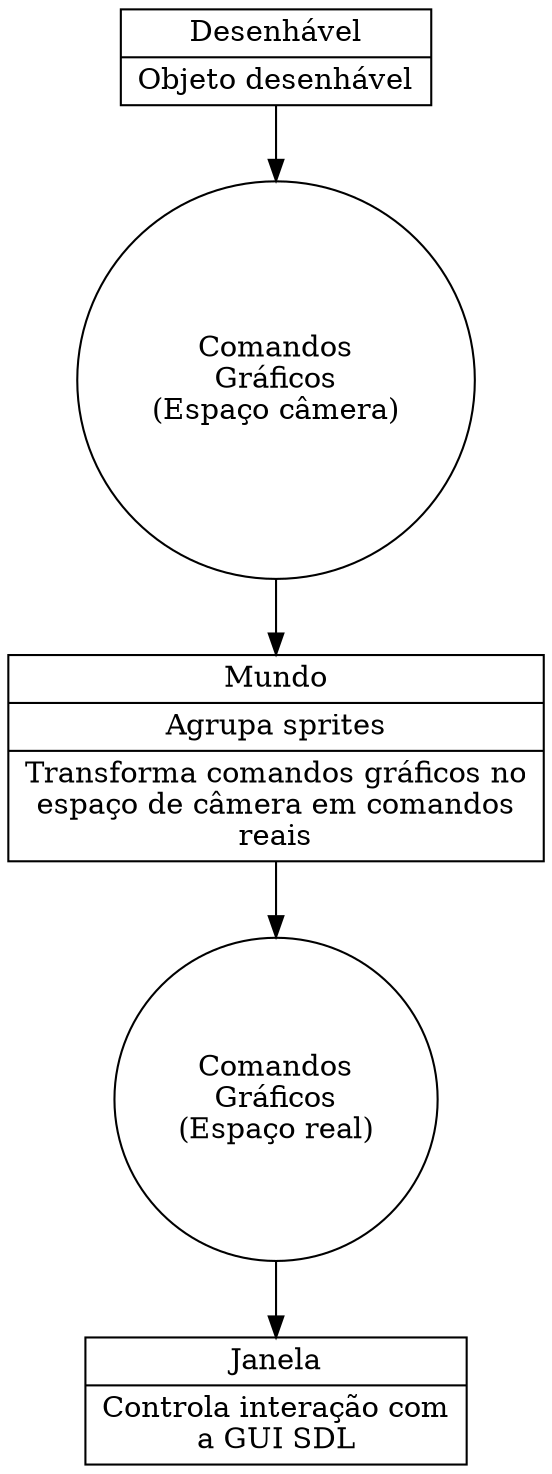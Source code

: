 digraph
{
    Janela[shape=record, label="{Janela|Controla interação com\na GUI SDL}"]
    Mundo[shape=record, label="{Mundo|Agrupa sprites|Transforma comandos gráficos no\nespaço de câmera em comandos\nreais}"]
    ComandoGraficoReal[shape=circle, label="Comandos\nGráficos\n(Espaço real)"]
    ComandoGraficoCamera[shape=circle, label="Comandos\nGráficos\n(Espaço câmera)"]
    ComandoGraficoReal->Janela
    ComandoGraficoCamera->Mundo
    Mundo->ComandoGraficoReal

    Desenhavel[shape=record, label="{Desenhável|Objeto desenhável}"]
    Desenhavel->ComandoGraficoCamera
}